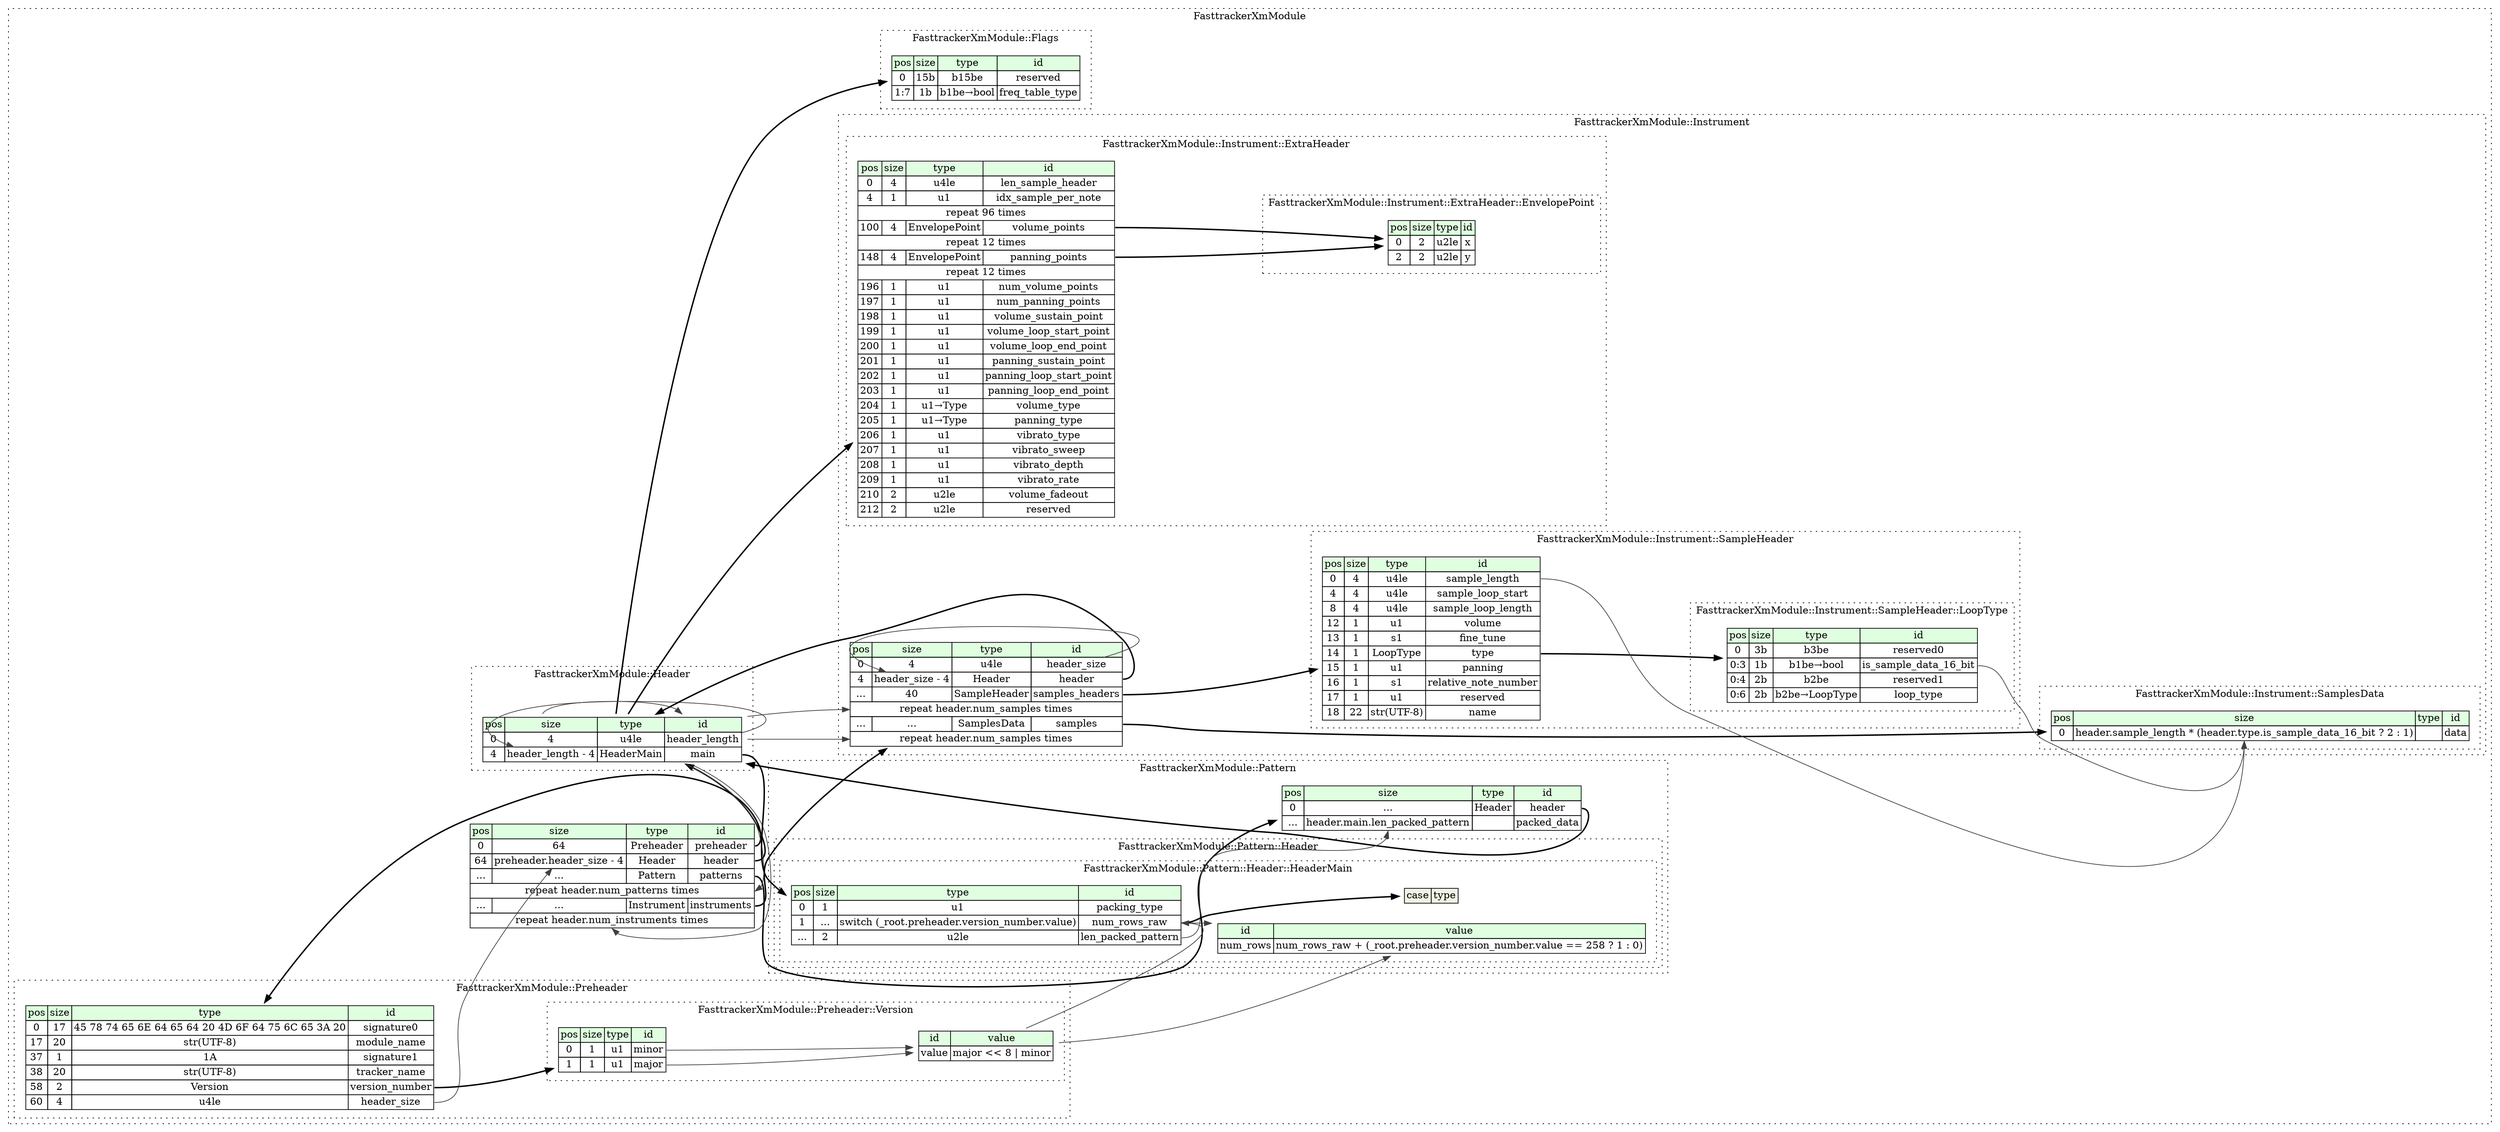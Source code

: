 digraph {
	rankdir=LR;
	node [shape=plaintext];
	subgraph cluster__fasttracker_xm_module {
		label="FasttrackerXmModule";
		graph[style=dotted];

		fasttracker_xm_module__seq [label=<<TABLE BORDER="0" CELLBORDER="1" CELLSPACING="0">
			<TR><TD BGCOLOR="#E0FFE0">pos</TD><TD BGCOLOR="#E0FFE0">size</TD><TD BGCOLOR="#E0FFE0">type</TD><TD BGCOLOR="#E0FFE0">id</TD></TR>
			<TR><TD PORT="preheader_pos">0</TD><TD PORT="preheader_size">64</TD><TD>Preheader</TD><TD PORT="preheader_type">preheader</TD></TR>
			<TR><TD PORT="header_pos">64</TD><TD PORT="header_size">preheader.header_size - 4</TD><TD>Header</TD><TD PORT="header_type">header</TD></TR>
			<TR><TD PORT="patterns_pos">...</TD><TD PORT="patterns_size">...</TD><TD>Pattern</TD><TD PORT="patterns_type">patterns</TD></TR>
			<TR><TD COLSPAN="4" PORT="patterns__repeat">repeat header.num_patterns times</TD></TR>
			<TR><TD PORT="instruments_pos">...</TD><TD PORT="instruments_size">...</TD><TD>Instrument</TD><TD PORT="instruments_type">instruments</TD></TR>
			<TR><TD COLSPAN="4" PORT="instruments__repeat">repeat header.num_instruments times</TD></TR>
		</TABLE>>];
		subgraph cluster__flags {
			label="FasttrackerXmModule::Flags";
			graph[style=dotted];

			flags__seq [label=<<TABLE BORDER="0" CELLBORDER="1" CELLSPACING="0">
				<TR><TD BGCOLOR="#E0FFE0">pos</TD><TD BGCOLOR="#E0FFE0">size</TD><TD BGCOLOR="#E0FFE0">type</TD><TD BGCOLOR="#E0FFE0">id</TD></TR>
				<TR><TD PORT="reserved_pos">0</TD><TD PORT="reserved_size">15b</TD><TD>b15be</TD><TD PORT="reserved_type">reserved</TD></TR>
				<TR><TD PORT="freq_table_type_pos">1:7</TD><TD PORT="freq_table_type_size">1b</TD><TD>b1be→bool</TD><TD PORT="freq_table_type_type">freq_table_type</TD></TR>
			</TABLE>>];
		}
		subgraph cluster__header {
			label="FasttrackerXmModule::Header";
			graph[style=dotted];

			header__seq [label=<<TABLE BORDER="0" CELLBORDER="1" CELLSPACING="0">
				<TR><TD BGCOLOR="#E0FFE0">pos</TD><TD BGCOLOR="#E0FFE0">size</TD><TD BGCOLOR="#E0FFE0">type</TD><TD BGCOLOR="#E0FFE0">id</TD></TR>
				<TR><TD PORT="song_length_pos">0</TD><TD PORT="song_length_size">2</TD><TD>u2le</TD><TD PORT="song_length_type">song_length</TD></TR>
				<TR><TD PORT="restart_position_pos">2</TD><TD PORT="restart_position_size">2</TD><TD>u2le</TD><TD PORT="restart_position_type">restart_position</TD></TR>
				<TR><TD PORT="num_channels_pos">4</TD><TD PORT="num_channels_size">2</TD><TD>u2le</TD><TD PORT="num_channels_type">num_channels</TD></TR>
				<TR><TD PORT="num_patterns_pos">6</TD><TD PORT="num_patterns_size">2</TD><TD>u2le</TD><TD PORT="num_patterns_type">num_patterns</TD></TR>
				<TR><TD PORT="num_instruments_pos">8</TD><TD PORT="num_instruments_size">2</TD><TD>u2le</TD><TD PORT="num_instruments_type">num_instruments</TD></TR>
				<TR><TD PORT="flags_pos">10</TD><TD PORT="flags_size">2</TD><TD>Flags</TD><TD PORT="flags_type">flags</TD></TR>
				<TR><TD PORT="default_tempo_pos">12</TD><TD PORT="default_tempo_size">2</TD><TD>u2le</TD><TD PORT="default_tempo_type">default_tempo</TD></TR>
				<TR><TD PORT="default_bpm_pos">14</TD><TD PORT="default_bpm_size">2</TD><TD>u2le</TD><TD PORT="default_bpm_type">default_bpm</TD></TR>
				<TR><TD PORT="pattern_order_table_pos">16</TD><TD PORT="pattern_order_table_size">1</TD><TD>u1</TD><TD PORT="pattern_order_table_type">pattern_order_table</TD></TR>
				<TR><TD COLSPAN="4" PORT="pattern_order_table__repeat">repeat 256 times</TD></TR>
			</TABLE>>];
		}
		subgraph cluster__instrument {
			label="FasttrackerXmModule::Instrument";
			graph[style=dotted];

			instrument__seq [label=<<TABLE BORDER="0" CELLBORDER="1" CELLSPACING="0">
				<TR><TD BGCOLOR="#E0FFE0">pos</TD><TD BGCOLOR="#E0FFE0">size</TD><TD BGCOLOR="#E0FFE0">type</TD><TD BGCOLOR="#E0FFE0">id</TD></TR>
				<TR><TD PORT="header_size_pos">0</TD><TD PORT="header_size_size">4</TD><TD>u4le</TD><TD PORT="header_size_type">header_size</TD></TR>
				<TR><TD PORT="header_pos">4</TD><TD PORT="header_size">header_size - 4</TD><TD>Header</TD><TD PORT="header_type">header</TD></TR>
				<TR><TD PORT="samples_headers_pos">...</TD><TD PORT="samples_headers_size">40</TD><TD>SampleHeader</TD><TD PORT="samples_headers_type">samples_headers</TD></TR>
				<TR><TD COLSPAN="4" PORT="samples_headers__repeat">repeat header.num_samples times</TD></TR>
				<TR><TD PORT="samples_pos">...</TD><TD PORT="samples_size">...</TD><TD>SamplesData</TD><TD PORT="samples_type">samples</TD></TR>
				<TR><TD COLSPAN="4" PORT="samples__repeat">repeat header.num_samples times</TD></TR>
			</TABLE>>];
			subgraph cluster__extra_header {
				label="FasttrackerXmModule::Instrument::ExtraHeader";
				graph[style=dotted];

				extra_header__seq [label=<<TABLE BORDER="0" CELLBORDER="1" CELLSPACING="0">
					<TR><TD BGCOLOR="#E0FFE0">pos</TD><TD BGCOLOR="#E0FFE0">size</TD><TD BGCOLOR="#E0FFE0">type</TD><TD BGCOLOR="#E0FFE0">id</TD></TR>
					<TR><TD PORT="len_sample_header_pos">0</TD><TD PORT="len_sample_header_size">4</TD><TD>u4le</TD><TD PORT="len_sample_header_type">len_sample_header</TD></TR>
					<TR><TD PORT="idx_sample_per_note_pos">4</TD><TD PORT="idx_sample_per_note_size">1</TD><TD>u1</TD><TD PORT="idx_sample_per_note_type">idx_sample_per_note</TD></TR>
					<TR><TD COLSPAN="4" PORT="idx_sample_per_note__repeat">repeat 96 times</TD></TR>
					<TR><TD PORT="volume_points_pos">100</TD><TD PORT="volume_points_size">4</TD><TD>EnvelopePoint</TD><TD PORT="volume_points_type">volume_points</TD></TR>
					<TR><TD COLSPAN="4" PORT="volume_points__repeat">repeat 12 times</TD></TR>
					<TR><TD PORT="panning_points_pos">148</TD><TD PORT="panning_points_size">4</TD><TD>EnvelopePoint</TD><TD PORT="panning_points_type">panning_points</TD></TR>
					<TR><TD COLSPAN="4" PORT="panning_points__repeat">repeat 12 times</TD></TR>
					<TR><TD PORT="num_volume_points_pos">196</TD><TD PORT="num_volume_points_size">1</TD><TD>u1</TD><TD PORT="num_volume_points_type">num_volume_points</TD></TR>
					<TR><TD PORT="num_panning_points_pos">197</TD><TD PORT="num_panning_points_size">1</TD><TD>u1</TD><TD PORT="num_panning_points_type">num_panning_points</TD></TR>
					<TR><TD PORT="volume_sustain_point_pos">198</TD><TD PORT="volume_sustain_point_size">1</TD><TD>u1</TD><TD PORT="volume_sustain_point_type">volume_sustain_point</TD></TR>
					<TR><TD PORT="volume_loop_start_point_pos">199</TD><TD PORT="volume_loop_start_point_size">1</TD><TD>u1</TD><TD PORT="volume_loop_start_point_type">volume_loop_start_point</TD></TR>
					<TR><TD PORT="volume_loop_end_point_pos">200</TD><TD PORT="volume_loop_end_point_size">1</TD><TD>u1</TD><TD PORT="volume_loop_end_point_type">volume_loop_end_point</TD></TR>
					<TR><TD PORT="panning_sustain_point_pos">201</TD><TD PORT="panning_sustain_point_size">1</TD><TD>u1</TD><TD PORT="panning_sustain_point_type">panning_sustain_point</TD></TR>
					<TR><TD PORT="panning_loop_start_point_pos">202</TD><TD PORT="panning_loop_start_point_size">1</TD><TD>u1</TD><TD PORT="panning_loop_start_point_type">panning_loop_start_point</TD></TR>
					<TR><TD PORT="panning_loop_end_point_pos">203</TD><TD PORT="panning_loop_end_point_size">1</TD><TD>u1</TD><TD PORT="panning_loop_end_point_type">panning_loop_end_point</TD></TR>
					<TR><TD PORT="volume_type_pos">204</TD><TD PORT="volume_type_size">1</TD><TD>u1→Type</TD><TD PORT="volume_type_type">volume_type</TD></TR>
					<TR><TD PORT="panning_type_pos">205</TD><TD PORT="panning_type_size">1</TD><TD>u1→Type</TD><TD PORT="panning_type_type">panning_type</TD></TR>
					<TR><TD PORT="vibrato_type_pos">206</TD><TD PORT="vibrato_type_size">1</TD><TD>u1</TD><TD PORT="vibrato_type_type">vibrato_type</TD></TR>
					<TR><TD PORT="vibrato_sweep_pos">207</TD><TD PORT="vibrato_sweep_size">1</TD><TD>u1</TD><TD PORT="vibrato_sweep_type">vibrato_sweep</TD></TR>
					<TR><TD PORT="vibrato_depth_pos">208</TD><TD PORT="vibrato_depth_size">1</TD><TD>u1</TD><TD PORT="vibrato_depth_type">vibrato_depth</TD></TR>
					<TR><TD PORT="vibrato_rate_pos">209</TD><TD PORT="vibrato_rate_size">1</TD><TD>u1</TD><TD PORT="vibrato_rate_type">vibrato_rate</TD></TR>
					<TR><TD PORT="volume_fadeout_pos">210</TD><TD PORT="volume_fadeout_size">2</TD><TD>u2le</TD><TD PORT="volume_fadeout_type">volume_fadeout</TD></TR>
					<TR><TD PORT="reserved_pos">212</TD><TD PORT="reserved_size">2</TD><TD>u2le</TD><TD PORT="reserved_type">reserved</TD></TR>
				</TABLE>>];
				subgraph cluster__envelope_point {
					label="FasttrackerXmModule::Instrument::ExtraHeader::EnvelopePoint";
					graph[style=dotted];

					envelope_point__seq [label=<<TABLE BORDER="0" CELLBORDER="1" CELLSPACING="0">
						<TR><TD BGCOLOR="#E0FFE0">pos</TD><TD BGCOLOR="#E0FFE0">size</TD><TD BGCOLOR="#E0FFE0">type</TD><TD BGCOLOR="#E0FFE0">id</TD></TR>
						<TR><TD PORT="x_pos">0</TD><TD PORT="x_size">2</TD><TD>u2le</TD><TD PORT="x_type">x</TD></TR>
						<TR><TD PORT="y_pos">2</TD><TD PORT="y_size">2</TD><TD>u2le</TD><TD PORT="y_type">y</TD></TR>
					</TABLE>>];
				}
			}
			subgraph cluster__header {
				label="FasttrackerXmModule::Instrument::Header";
				graph[style=dotted];

				header__seq [label=<<TABLE BORDER="0" CELLBORDER="1" CELLSPACING="0">
					<TR><TD BGCOLOR="#E0FFE0">pos</TD><TD BGCOLOR="#E0FFE0">size</TD><TD BGCOLOR="#E0FFE0">type</TD><TD BGCOLOR="#E0FFE0">id</TD></TR>
					<TR><TD PORT="name_pos">0</TD><TD PORT="name_size">22</TD><TD>str(UTF-8)</TD><TD PORT="name_type">name</TD></TR>
					<TR><TD PORT="type_pos">22</TD><TD PORT="type_size">1</TD><TD>u1</TD><TD PORT="type_type">type</TD></TR>
					<TR><TD PORT="num_samples_pos">23</TD><TD PORT="num_samples_size">2</TD><TD>u2le</TD><TD PORT="num_samples_type">num_samples</TD></TR>
					<TR><TD PORT="extra_header_pos">25</TD><TD PORT="extra_header_size">214</TD><TD>ExtraHeader</TD><TD PORT="extra_header_type">extra_header</TD></TR>
					<TR><TD COLSPAN="4" PORT="extra_header__if">if num_samples &gt; 0</TD></TR>
				</TABLE>>];
			}
			subgraph cluster__sample_header {
				label="FasttrackerXmModule::Instrument::SampleHeader";
				graph[style=dotted];

				sample_header__seq [label=<<TABLE BORDER="0" CELLBORDER="1" CELLSPACING="0">
					<TR><TD BGCOLOR="#E0FFE0">pos</TD><TD BGCOLOR="#E0FFE0">size</TD><TD BGCOLOR="#E0FFE0">type</TD><TD BGCOLOR="#E0FFE0">id</TD></TR>
					<TR><TD PORT="sample_length_pos">0</TD><TD PORT="sample_length_size">4</TD><TD>u4le</TD><TD PORT="sample_length_type">sample_length</TD></TR>
					<TR><TD PORT="sample_loop_start_pos">4</TD><TD PORT="sample_loop_start_size">4</TD><TD>u4le</TD><TD PORT="sample_loop_start_type">sample_loop_start</TD></TR>
					<TR><TD PORT="sample_loop_length_pos">8</TD><TD PORT="sample_loop_length_size">4</TD><TD>u4le</TD><TD PORT="sample_loop_length_type">sample_loop_length</TD></TR>
					<TR><TD PORT="volume_pos">12</TD><TD PORT="volume_size">1</TD><TD>u1</TD><TD PORT="volume_type">volume</TD></TR>
					<TR><TD PORT="fine_tune_pos">13</TD><TD PORT="fine_tune_size">1</TD><TD>s1</TD><TD PORT="fine_tune_type">fine_tune</TD></TR>
					<TR><TD PORT="type_pos">14</TD><TD PORT="type_size">1</TD><TD>LoopType</TD><TD PORT="type_type">type</TD></TR>
					<TR><TD PORT="panning_pos">15</TD><TD PORT="panning_size">1</TD><TD>u1</TD><TD PORT="panning_type">panning</TD></TR>
					<TR><TD PORT="relative_note_number_pos">16</TD><TD PORT="relative_note_number_size">1</TD><TD>s1</TD><TD PORT="relative_note_number_type">relative_note_number</TD></TR>
					<TR><TD PORT="reserved_pos">17</TD><TD PORT="reserved_size">1</TD><TD>u1</TD><TD PORT="reserved_type">reserved</TD></TR>
					<TR><TD PORT="name_pos">18</TD><TD PORT="name_size">22</TD><TD>str(UTF-8)</TD><TD PORT="name_type">name</TD></TR>
				</TABLE>>];
				subgraph cluster__loop_type {
					label="FasttrackerXmModule::Instrument::SampleHeader::LoopType";
					graph[style=dotted];

					loop_type__seq [label=<<TABLE BORDER="0" CELLBORDER="1" CELLSPACING="0">
						<TR><TD BGCOLOR="#E0FFE0">pos</TD><TD BGCOLOR="#E0FFE0">size</TD><TD BGCOLOR="#E0FFE0">type</TD><TD BGCOLOR="#E0FFE0">id</TD></TR>
						<TR><TD PORT="reserved0_pos">0</TD><TD PORT="reserved0_size">3b</TD><TD>b3be</TD><TD PORT="reserved0_type">reserved0</TD></TR>
						<TR><TD PORT="is_sample_data_16_bit_pos">0:3</TD><TD PORT="is_sample_data_16_bit_size">1b</TD><TD>b1be→bool</TD><TD PORT="is_sample_data_16_bit_type">is_sample_data_16_bit</TD></TR>
						<TR><TD PORT="reserved1_pos">0:4</TD><TD PORT="reserved1_size">2b</TD><TD>b2be</TD><TD PORT="reserved1_type">reserved1</TD></TR>
						<TR><TD PORT="loop_type_pos">0:6</TD><TD PORT="loop_type_size">2b</TD><TD>b2be→LoopType</TD><TD PORT="loop_type_type">loop_type</TD></TR>
					</TABLE>>];
				}
			}
			subgraph cluster__samples_data {
				label="FasttrackerXmModule::Instrument::SamplesData";
				graph[style=dotted];

				samples_data__seq [label=<<TABLE BORDER="0" CELLBORDER="1" CELLSPACING="0">
					<TR><TD BGCOLOR="#E0FFE0">pos</TD><TD BGCOLOR="#E0FFE0">size</TD><TD BGCOLOR="#E0FFE0">type</TD><TD BGCOLOR="#E0FFE0">id</TD></TR>
					<TR><TD PORT="data_pos">0</TD><TD PORT="data_size">header.sample_length * (header.type.is_sample_data_16_bit ? 2 : 1)</TD><TD></TD><TD PORT="data_type">data</TD></TR>
				</TABLE>>];
			}
		}
		subgraph cluster__pattern {
			label="FasttrackerXmModule::Pattern";
			graph[style=dotted];

			pattern__seq [label=<<TABLE BORDER="0" CELLBORDER="1" CELLSPACING="0">
				<TR><TD BGCOLOR="#E0FFE0">pos</TD><TD BGCOLOR="#E0FFE0">size</TD><TD BGCOLOR="#E0FFE0">type</TD><TD BGCOLOR="#E0FFE0">id</TD></TR>
				<TR><TD PORT="header_pos">0</TD><TD PORT="header_size">...</TD><TD>Header</TD><TD PORT="header_type">header</TD></TR>
				<TR><TD PORT="packed_data_pos">...</TD><TD PORT="packed_data_size">header.main.len_packed_pattern</TD><TD></TD><TD PORT="packed_data_type">packed_data</TD></TR>
			</TABLE>>];
			subgraph cluster__header {
				label="FasttrackerXmModule::Pattern::Header";
				graph[style=dotted];

				header__seq [label=<<TABLE BORDER="0" CELLBORDER="1" CELLSPACING="0">
					<TR><TD BGCOLOR="#E0FFE0">pos</TD><TD BGCOLOR="#E0FFE0">size</TD><TD BGCOLOR="#E0FFE0">type</TD><TD BGCOLOR="#E0FFE0">id</TD></TR>
					<TR><TD PORT="header_length_pos">0</TD><TD PORT="header_length_size">4</TD><TD>u4le</TD><TD PORT="header_length_type">header_length</TD></TR>
					<TR><TD PORT="main_pos">4</TD><TD PORT="main_size">header_length - 4</TD><TD>HeaderMain</TD><TD PORT="main_type">main</TD></TR>
				</TABLE>>];
				subgraph cluster__header_main {
					label="FasttrackerXmModule::Pattern::Header::HeaderMain";
					graph[style=dotted];

					header_main__seq [label=<<TABLE BORDER="0" CELLBORDER="1" CELLSPACING="0">
						<TR><TD BGCOLOR="#E0FFE0">pos</TD><TD BGCOLOR="#E0FFE0">size</TD><TD BGCOLOR="#E0FFE0">type</TD><TD BGCOLOR="#E0FFE0">id</TD></TR>
						<TR><TD PORT="packing_type_pos">0</TD><TD PORT="packing_type_size">1</TD><TD>u1</TD><TD PORT="packing_type_type">packing_type</TD></TR>
						<TR><TD PORT="num_rows_raw_pos">1</TD><TD PORT="num_rows_raw_size">...</TD><TD>switch (_root.preheader.version_number.value)</TD><TD PORT="num_rows_raw_type">num_rows_raw</TD></TR>
						<TR><TD PORT="len_packed_pattern_pos">...</TD><TD PORT="len_packed_pattern_size">2</TD><TD>u2le</TD><TD PORT="len_packed_pattern_type">len_packed_pattern</TD></TR>
					</TABLE>>];
					header_main__inst__num_rows [label=<<TABLE BORDER="0" CELLBORDER="1" CELLSPACING="0">
						<TR><TD BGCOLOR="#E0FFE0">id</TD><TD BGCOLOR="#E0FFE0">value</TD></TR>
						<TR><TD>num_rows</TD><TD>num_rows_raw + (_root.preheader.version_number.value == 258 ? 1 : 0)</TD></TR>
					</TABLE>>];
header_main__seq_num_rows_raw_switch [label=<<TABLE BORDER="0" CELLBORDER="1" CELLSPACING="0">
	<TR><TD BGCOLOR="#F0F2E4">case</TD><TD BGCOLOR="#F0F2E4">type</TD></TR>
</TABLE>>];
				}
			}
		}
		subgraph cluster__preheader {
			label="FasttrackerXmModule::Preheader";
			graph[style=dotted];

			preheader__seq [label=<<TABLE BORDER="0" CELLBORDER="1" CELLSPACING="0">
				<TR><TD BGCOLOR="#E0FFE0">pos</TD><TD BGCOLOR="#E0FFE0">size</TD><TD BGCOLOR="#E0FFE0">type</TD><TD BGCOLOR="#E0FFE0">id</TD></TR>
				<TR><TD PORT="signature0_pos">0</TD><TD PORT="signature0_size">17</TD><TD>45 78 74 65 6E 64 65 64 20 4D 6F 64 75 6C 65 3A 20</TD><TD PORT="signature0_type">signature0</TD></TR>
				<TR><TD PORT="module_name_pos">17</TD><TD PORT="module_name_size">20</TD><TD>str(UTF-8)</TD><TD PORT="module_name_type">module_name</TD></TR>
				<TR><TD PORT="signature1_pos">37</TD><TD PORT="signature1_size">1</TD><TD>1A</TD><TD PORT="signature1_type">signature1</TD></TR>
				<TR><TD PORT="tracker_name_pos">38</TD><TD PORT="tracker_name_size">20</TD><TD>str(UTF-8)</TD><TD PORT="tracker_name_type">tracker_name</TD></TR>
				<TR><TD PORT="version_number_pos">58</TD><TD PORT="version_number_size">2</TD><TD>Version</TD><TD PORT="version_number_type">version_number</TD></TR>
				<TR><TD PORT="header_size_pos">60</TD><TD PORT="header_size_size">4</TD><TD>u4le</TD><TD PORT="header_size_type">header_size</TD></TR>
			</TABLE>>];
			subgraph cluster__version {
				label="FasttrackerXmModule::Preheader::Version";
				graph[style=dotted];

				version__seq [label=<<TABLE BORDER="0" CELLBORDER="1" CELLSPACING="0">
					<TR><TD BGCOLOR="#E0FFE0">pos</TD><TD BGCOLOR="#E0FFE0">size</TD><TD BGCOLOR="#E0FFE0">type</TD><TD BGCOLOR="#E0FFE0">id</TD></TR>
					<TR><TD PORT="minor_pos">0</TD><TD PORT="minor_size">1</TD><TD>u1</TD><TD PORT="minor_type">minor</TD></TR>
					<TR><TD PORT="major_pos">1</TD><TD PORT="major_size">1</TD><TD>u1</TD><TD PORT="major_type">major</TD></TR>
				</TABLE>>];
				version__inst__value [label=<<TABLE BORDER="0" CELLBORDER="1" CELLSPACING="0">
					<TR><TD BGCOLOR="#E0FFE0">id</TD><TD BGCOLOR="#E0FFE0">value</TD></TR>
					<TR><TD>value</TD><TD>major &lt;&lt; 8 | minor</TD></TR>
				</TABLE>>];
			}
		}
	}
	fasttracker_xm_module__seq:preheader_type -> preheader__seq [style=bold];
	preheader__seq:header_size_type -> fasttracker_xm_module__seq:header_size [color="#404040"];
	fasttracker_xm_module__seq:header_type -> header__seq [style=bold];
	fasttracker_xm_module__seq:patterns_type -> pattern__seq [style=bold];
	header__seq:num_patterns_type -> fasttracker_xm_module__seq:patterns__repeat [color="#404040"];
	fasttracker_xm_module__seq:instruments_type -> instrument__seq [style=bold];
	header__seq:num_instruments_type -> fasttracker_xm_module__seq:instruments__repeat [color="#404040"];
	header__seq:flags_type -> flags__seq [style=bold];
	instrument__seq:header_size_type -> instrument__seq:header_size [color="#404040"];
	instrument__seq:header_type -> header__seq [style=bold];
	instrument__seq:samples_headers_type -> sample_header__seq [style=bold];
	header__seq:num_samples_type -> instrument__seq:samples_headers__repeat [color="#404040"];
	instrument__seq:samples_type -> samples_data__seq [style=bold];
	header__seq:num_samples_type -> instrument__seq:samples__repeat [color="#404040"];
	extra_header__seq:volume_points_type -> envelope_point__seq [style=bold];
	extra_header__seq:panning_points_type -> envelope_point__seq [style=bold];
	header__seq:extra_header_type -> extra_header__seq [style=bold];
	header__seq:num_samples_type -> header__seq:extra_header__if [color="#404040"];
	sample_header__seq:type_type -> loop_type__seq [style=bold];
	sample_header__seq:sample_length_type -> samples_data__seq:data_size [color="#404040"];
	loop_type__seq:is_sample_data_16_bit_type -> samples_data__seq:data_size [color="#404040"];
	pattern__seq:header_type -> header__seq [style=bold];
	header_main__seq:len_packed_pattern_type -> pattern__seq:packed_data_size [color="#404040"];
	header__seq:header_length_type -> header__seq:main_size [color="#404040"];
	header__seq:main_type -> header_main__seq [style=bold];
	header_main__seq:num_rows_raw_type -> header_main__seq_num_rows_raw_switch [style=bold];
	version__inst__value:value_type -> header_main__seq:num_rows_raw_type [color="#404040"];
	header_main__seq:num_rows_raw_type -> header_main__inst__num_rows [color="#404040"];
	version__inst__value:value_type -> header_main__inst__num_rows [color="#404040"];
	preheader__seq:version_number_type -> version__seq [style=bold];
	version__seq:major_type -> version__inst__value [color="#404040"];
	version__seq:minor_type -> version__inst__value [color="#404040"];
}

